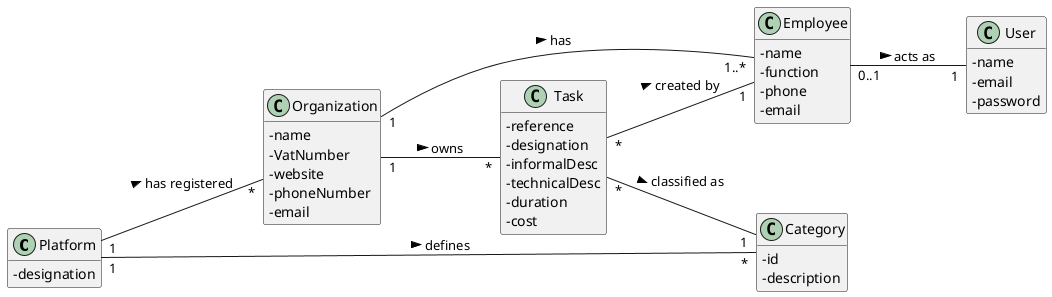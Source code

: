 @startuml
hide methods
left to right direction
skinparam classAttributeIconSize 0


class Platform {
  -designation
}

class Organization {
  -name
  -VatNumber
  -website
  -phoneNumber
  -email
}

class Task {
  -reference
  -designation
  -informalDesc
  -technicalDesc
  -duration
  -cost
}

class Category {
  -id
  -description
}

class Employee {
  -name
  -function
  -phone
  -email
}

class User {
  -name
  -email
  -password
}

Platform "1" -- "*" Organization : has registered >
Platform "1" -- "*" Category : defines >
Organization "1" -- "1..*" Employee : has >
Organization "1" -- "*" Task: owns >
Task "*" -- "1" Employee: created by >
Employee "0..1" -- "1" User: acts as >
Task "*" -- "1" Category: classified as >



@enduml